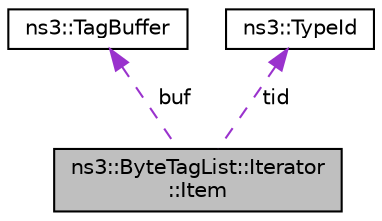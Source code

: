 digraph "ns3::ByteTagList::Iterator::Item"
{
 // LATEX_PDF_SIZE
  edge [fontname="Helvetica",fontsize="10",labelfontname="Helvetica",labelfontsize="10"];
  node [fontname="Helvetica",fontsize="10",shape=record];
  Node1 [label="ns3::ByteTagList::Iterator\l::Item",height=0.2,width=0.4,color="black", fillcolor="grey75", style="filled", fontcolor="black",tooltip="An item specifies an individual tag within a byte buffer."];
  Node2 -> Node1 [dir="back",color="darkorchid3",fontsize="10",style="dashed",label=" buf" ,fontname="Helvetica"];
  Node2 [label="ns3::TagBuffer",height=0.2,width=0.4,color="black", fillcolor="white", style="filled",URL="$classns3_1_1_tag_buffer.html",tooltip="read and write tag data"];
  Node3 -> Node1 [dir="back",color="darkorchid3",fontsize="10",style="dashed",label=" tid" ,fontname="Helvetica"];
  Node3 [label="ns3::TypeId",height=0.2,width=0.4,color="black", fillcolor="white", style="filled",URL="$classns3_1_1_type_id.html",tooltip="a unique identifier for an interface."];
}
